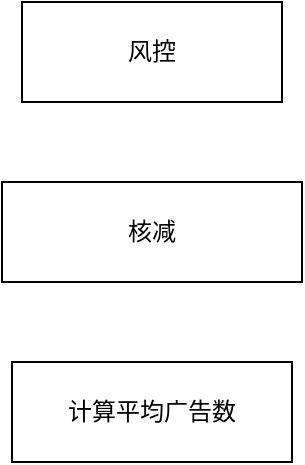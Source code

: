<mxfile version="16.6.4" type="github">
  <diagram id="nelpiIDygyD88M4jMt8x" name="第 1 页">
    <mxGraphModel dx="1422" dy="762" grid="1" gridSize="10" guides="1" tooltips="1" connect="1" arrows="1" fold="1" page="1" pageScale="1" pageWidth="827" pageHeight="1169" math="0" shadow="0">
      <root>
        <mxCell id="0" />
        <mxCell id="1" parent="0" />
        <mxCell id="g5UBsaeHSASh9P4BZcx4-1" value="核减" style="rounded=0;whiteSpace=wrap;html=1;" vertex="1" parent="1">
          <mxGeometry x="320" y="130" width="150" height="50" as="geometry" />
        </mxCell>
        <mxCell id="g5UBsaeHSASh9P4BZcx4-2" value="风控" style="rounded=0;whiteSpace=wrap;html=1;" vertex="1" parent="1">
          <mxGeometry x="330" y="40" width="130" height="50" as="geometry" />
        </mxCell>
        <mxCell id="g5UBsaeHSASh9P4BZcx4-3" value="计算平均广告数" style="rounded=0;whiteSpace=wrap;html=1;" vertex="1" parent="1">
          <mxGeometry x="325" y="220" width="140" height="50" as="geometry" />
        </mxCell>
      </root>
    </mxGraphModel>
  </diagram>
</mxfile>
